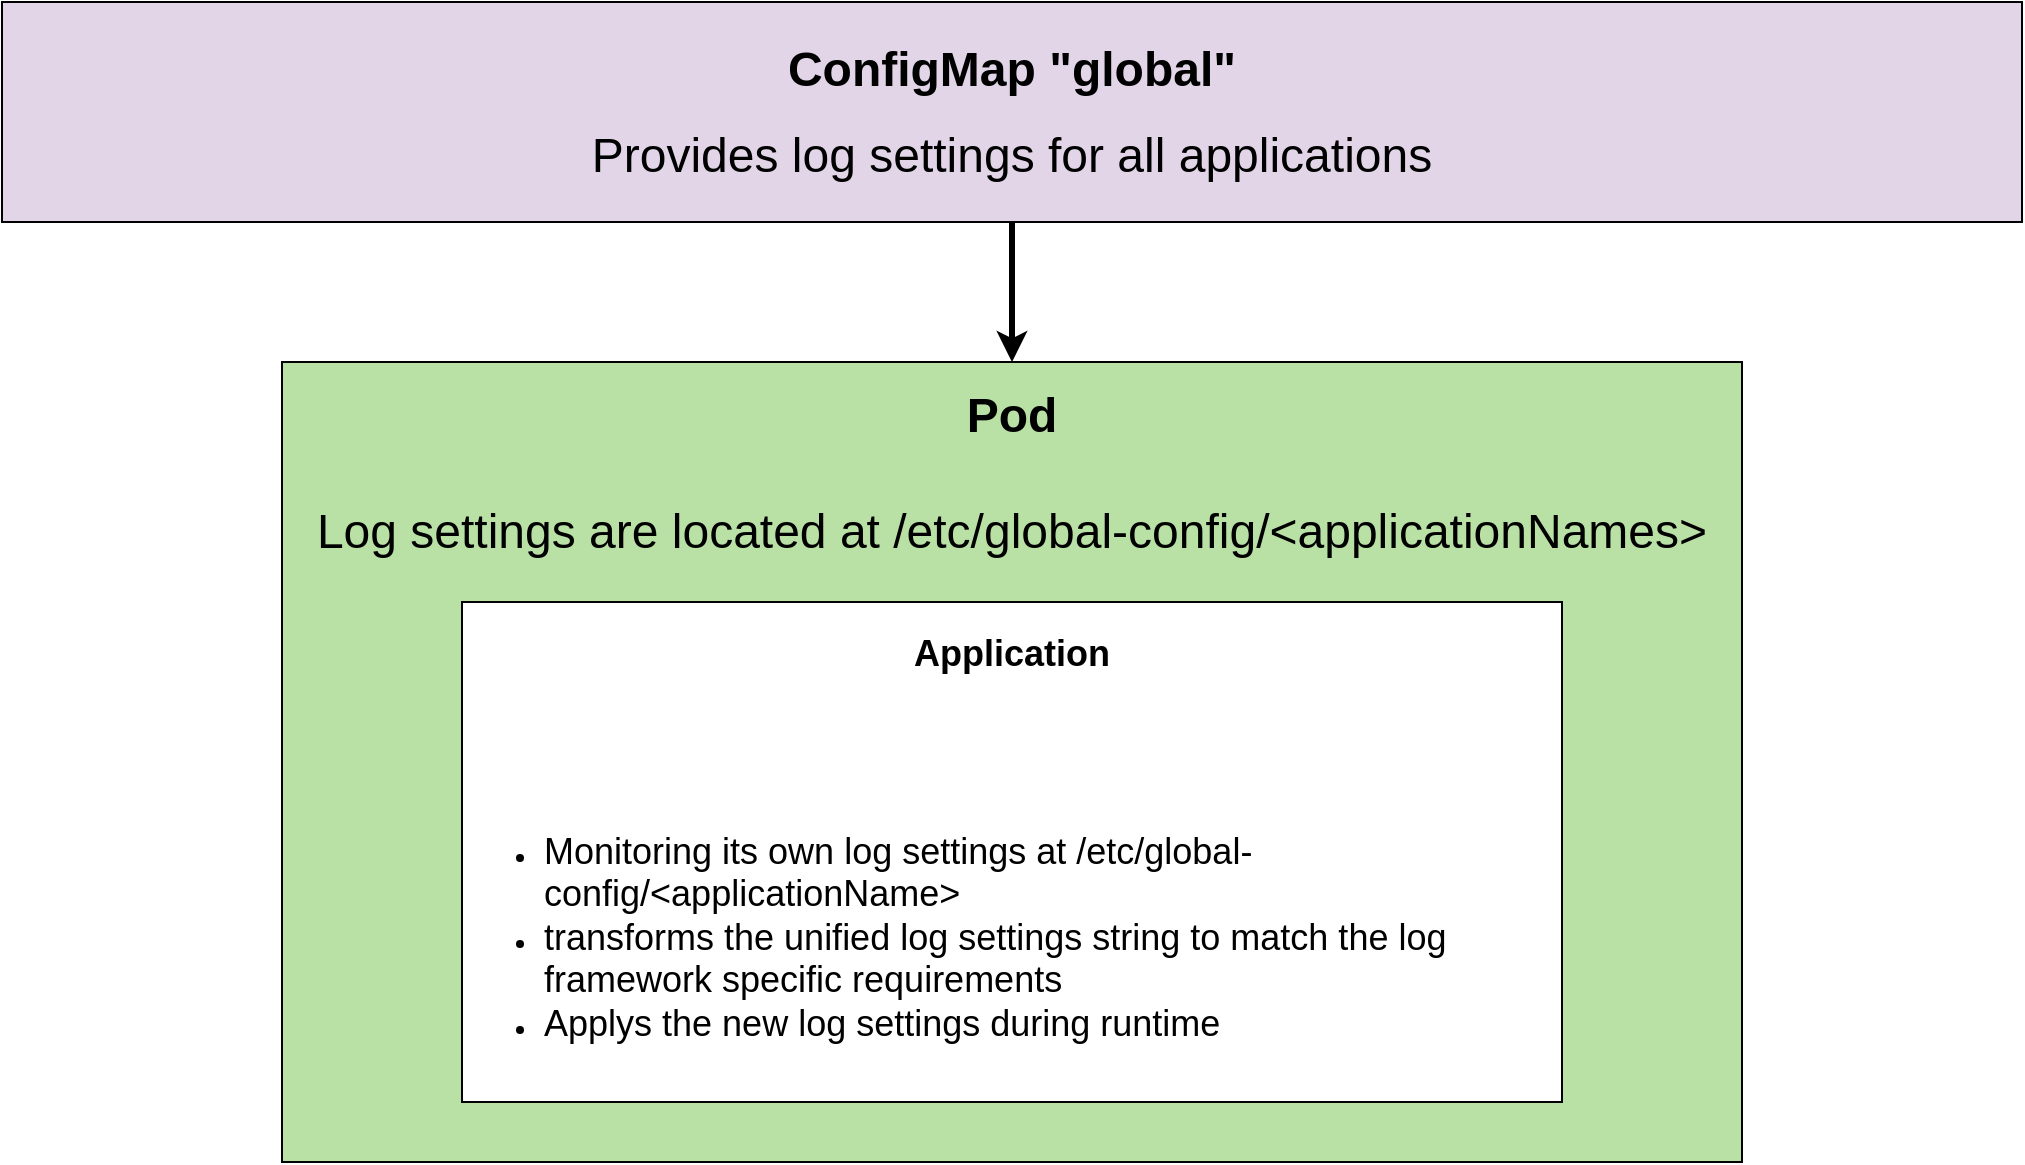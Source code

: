 <mxfile version="13.6.2" type="device"><diagram id="-CMlvGd4XMgWPwp6RPrY" name="Page-1"><mxGraphModel dx="1106" dy="830" grid="1" gridSize="10" guides="1" tooltips="1" connect="1" arrows="1" fold="1" page="1" pageScale="1" pageWidth="1654" pageHeight="1169" math="0" shadow="0"><root><mxCell id="0"/><mxCell id="1" parent="0"/><mxCell id="gQEfo0oh98bFtlzFrE8B-2" style="edgeStyle=orthogonalEdgeStyle;rounded=0;orthogonalLoop=1;jettySize=auto;html=1;strokeWidth=3;" edge="1" parent="1" source="7CF9F7JqpasKfjVP2Zms-1" target="gQEfo0oh98bFtlzFrE8B-1"><mxGeometry relative="1" as="geometry"/></mxCell><mxCell id="7CF9F7JqpasKfjVP2Zms-1" value="&lt;font style=&quot;font-size: 24px&quot;&gt;&lt;b&gt;ConfigMap &quot;global&quot;&lt;br&gt;&lt;/b&gt;&lt;/font&gt;&lt;br&gt;&lt;font style=&quot;font-size: 24px&quot;&gt;Provides log settings for all applications&lt;/font&gt;" style="rounded=0;whiteSpace=wrap;html=1;fillColor=#E1D5E7;" parent="1" vertex="1"><mxGeometry x="70" y="90" width="1010" height="110" as="geometry"/></mxCell><mxCell id="gQEfo0oh98bFtlzFrE8B-1" value="&lt;font style=&quot;font-size: 24px&quot;&gt;&lt;b&gt;Pod&lt;/b&gt;&lt;br&gt;&lt;br&gt;Log settings are located at /etc/global-config/&amp;lt;applicationNames&amp;gt;&lt;br&gt;&lt;br&gt;&lt;br&gt;&lt;br&gt;&lt;br&gt;&lt;br&gt;&lt;br&gt;&lt;br&gt;&lt;br&gt;&lt;br&gt;&lt;br&gt;&lt;/font&gt;" style="rounded=0;whiteSpace=wrap;html=1;fillColor=#B9E0A5;" vertex="1" parent="1"><mxGeometry x="210" y="270" width="730" height="400" as="geometry"/></mxCell><mxCell id="gQEfo0oh98bFtlzFrE8B-3" value="&lt;div&gt;&lt;font style=&quot;font-size: 18px&quot;&gt;&lt;b&gt;Application&lt;/b&gt;&lt;/font&gt;&lt;/div&gt;&lt;div&gt;&lt;font style=&quot;font-size: 18px&quot;&gt;&lt;b&gt;&lt;br&gt;&lt;/b&gt;&lt;/font&gt;&lt;/div&gt;&lt;div&gt;&lt;font style=&quot;font-size: 18px&quot;&gt;&lt;b&gt;&lt;br&gt;&lt;/b&gt;&lt;/font&gt;&lt;/div&gt;&lt;div&gt;&lt;font style=&quot;font-size: 18px&quot;&gt;&lt;b&gt;&lt;br&gt;&lt;/b&gt;&lt;/font&gt;&lt;/div&gt;&lt;div&gt;&lt;ul&gt;&lt;li&gt;&lt;div style=&quot;text-align: left&quot;&gt;&lt;span style=&quot;font-size: 18px&quot;&gt;Monitoring its own log settings at&amp;nbsp;&lt;/span&gt;&lt;span style=&quot;font-size: 18px ; text-align: center&quot;&gt;/etc/global-config/&amp;lt;applicationName&amp;gt;&lt;/span&gt;&lt;/div&gt;&lt;/li&gt;&lt;li&gt;&lt;div style=&quot;text-align: left&quot;&gt;&lt;span style=&quot;font-size: 18px ; text-align: center&quot;&gt;transforms the unified log settings string to match the log framework specific requirements&lt;/span&gt;&lt;/div&gt;&lt;/li&gt;&lt;li&gt;&lt;div style=&quot;text-align: left&quot;&gt;&lt;span style=&quot;font-size: 18px ; text-align: center&quot;&gt;Applys the new log settings during runtime&lt;/span&gt;&lt;/div&gt;&lt;/li&gt;&lt;/ul&gt;&lt;/div&gt;" style="rounded=0;whiteSpace=wrap;html=1;fillColor=#FFFFFF;align=center;" vertex="1" parent="1"><mxGeometry x="300" y="390" width="550" height="250" as="geometry"/></mxCell></root></mxGraphModel></diagram></mxfile>